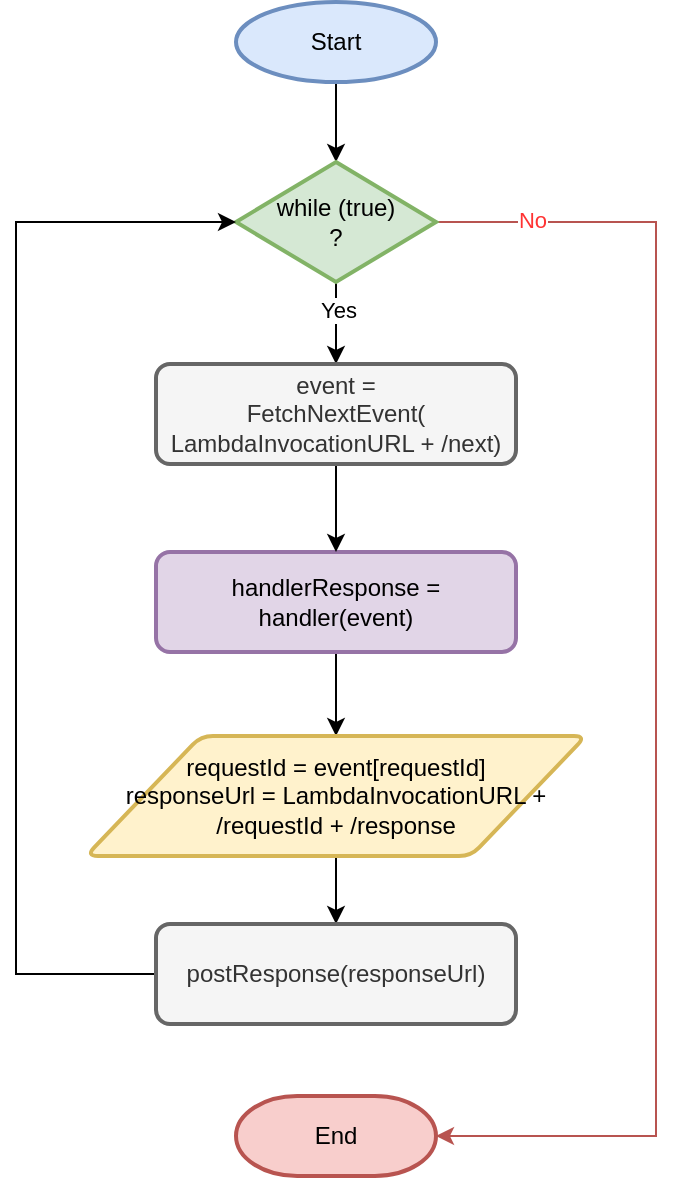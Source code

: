 <mxfile version="13.6.2" type="device"><diagram id="eFHVX1NLW2puvQZeaA2u" name="Page-1"><mxGraphModel dx="946" dy="574" grid="1" gridSize="10" guides="1" tooltips="1" connect="1" arrows="1" fold="1" page="1" pageScale="1" pageWidth="850" pageHeight="1100" math="0" shadow="0"><root><mxCell id="0"/><mxCell id="1" parent="0"/><mxCell id="Xf9o3LT4HuwLa8rvuxVB-24" style="edgeStyle=orthogonalEdgeStyle;rounded=0;orthogonalLoop=1;jettySize=auto;html=1;exitX=0.5;exitY=1;exitDx=0;exitDy=0;exitPerimeter=0;entryX=0.5;entryY=0;entryDx=0;entryDy=0;entryPerimeter=0;" edge="1" parent="1" source="Xf9o3LT4HuwLa8rvuxVB-1" target="Xf9o3LT4HuwLa8rvuxVB-3"><mxGeometry relative="1" as="geometry"/></mxCell><mxCell id="Xf9o3LT4HuwLa8rvuxVB-1" value="Start" style="strokeWidth=2;html=1;shape=mxgraph.flowchart.start_1;whiteSpace=wrap;fillColor=#dae8fc;strokeColor=#6c8ebf;" vertex="1" parent="1"><mxGeometry x="290" y="40" width="100" height="40" as="geometry"/></mxCell><mxCell id="Xf9o3LT4HuwLa8rvuxVB-13" style="edgeStyle=orthogonalEdgeStyle;rounded=0;orthogonalLoop=1;jettySize=auto;html=1;exitX=0.5;exitY=1;exitDx=0;exitDy=0;exitPerimeter=0;entryX=0.5;entryY=0;entryDx=0;entryDy=0;" edge="1" parent="1" source="Xf9o3LT4HuwLa8rvuxVB-3" target="Xf9o3LT4HuwLa8rvuxVB-11"><mxGeometry relative="1" as="geometry"/></mxCell><mxCell id="Xf9o3LT4HuwLa8rvuxVB-16" value="Yes" style="edgeLabel;html=1;align=center;verticalAlign=middle;resizable=0;points=[];" vertex="1" connectable="0" parent="Xf9o3LT4HuwLa8rvuxVB-13"><mxGeometry x="-0.351" y="1" relative="1" as="geometry"><mxPoint as="offset"/></mxGeometry></mxCell><mxCell id="Xf9o3LT4HuwLa8rvuxVB-23" style="edgeStyle=orthogonalEdgeStyle;rounded=0;orthogonalLoop=1;jettySize=auto;html=1;exitX=1;exitY=0.5;exitDx=0;exitDy=0;exitPerimeter=0;entryX=1;entryY=0.5;entryDx=0;entryDy=0;entryPerimeter=0;fillColor=#f8cecc;strokeColor=#b85450;" edge="1" parent="1" source="Xf9o3LT4HuwLa8rvuxVB-3" target="Xf9o3LT4HuwLa8rvuxVB-4"><mxGeometry relative="1" as="geometry"><Array as="points"><mxPoint x="500" y="150"/><mxPoint x="500" y="607"/></Array></mxGeometry></mxCell><mxCell id="Xf9o3LT4HuwLa8rvuxVB-25" value="&lt;font color=&quot;#ff3333&quot;&gt;No&lt;/font&gt;" style="edgeLabel;html=1;align=center;verticalAlign=middle;resizable=0;points=[];" vertex="1" connectable="0" parent="Xf9o3LT4HuwLa8rvuxVB-23"><mxGeometry x="-0.858" y="1" relative="1" as="geometry"><mxPoint as="offset"/></mxGeometry></mxCell><mxCell id="Xf9o3LT4HuwLa8rvuxVB-3" value="while (true)&lt;br&gt;?" style="strokeWidth=2;html=1;shape=mxgraph.flowchart.decision;whiteSpace=wrap;fillColor=#d5e8d4;strokeColor=#82b366;" vertex="1" parent="1"><mxGeometry x="290" y="120" width="100" height="60" as="geometry"/></mxCell><mxCell id="Xf9o3LT4HuwLa8rvuxVB-4" value="End" style="strokeWidth=2;html=1;shape=mxgraph.flowchart.terminator;whiteSpace=wrap;fillColor=#f8cecc;strokeColor=#b85450;" vertex="1" parent="1"><mxGeometry x="290" y="587" width="100" height="40" as="geometry"/></mxCell><mxCell id="Xf9o3LT4HuwLa8rvuxVB-20" style="edgeStyle=orthogonalEdgeStyle;rounded=0;orthogonalLoop=1;jettySize=auto;html=1;exitX=0.5;exitY=1;exitDx=0;exitDy=0;entryX=0.5;entryY=0;entryDx=0;entryDy=0;" edge="1" parent="1" source="Xf9o3LT4HuwLa8rvuxVB-9" target="Xf9o3LT4HuwLa8rvuxVB-19"><mxGeometry relative="1" as="geometry"/></mxCell><mxCell id="Xf9o3LT4HuwLa8rvuxVB-9" value="handlerResponse = handler(event)" style="rounded=1;whiteSpace=wrap;html=1;absoluteArcSize=1;arcSize=14;strokeWidth=2;fillColor=#e1d5e7;strokeColor=#9673a6;" vertex="1" parent="1"><mxGeometry x="250" y="315" width="180" height="50" as="geometry"/></mxCell><mxCell id="Xf9o3LT4HuwLa8rvuxVB-14" style="edgeStyle=orthogonalEdgeStyle;rounded=0;orthogonalLoop=1;jettySize=auto;html=1;exitX=0.5;exitY=1;exitDx=0;exitDy=0;entryX=0.5;entryY=0;entryDx=0;entryDy=0;" edge="1" parent="1" source="Xf9o3LT4HuwLa8rvuxVB-11" target="Xf9o3LT4HuwLa8rvuxVB-9"><mxGeometry relative="1" as="geometry"/></mxCell><mxCell id="Xf9o3LT4HuwLa8rvuxVB-11" value="event = &lt;br&gt;FetchNextEvent( LambdaInvocationURL + /next)" style="rounded=1;whiteSpace=wrap;html=1;absoluteArcSize=1;arcSize=14;strokeWidth=2;fillColor=#f5f5f5;strokeColor=#666666;fontColor=#333333;" vertex="1" parent="1"><mxGeometry x="250" y="221" width="180" height="50" as="geometry"/></mxCell><mxCell id="Xf9o3LT4HuwLa8rvuxVB-22" style="edgeStyle=orthogonalEdgeStyle;rounded=0;orthogonalLoop=1;jettySize=auto;html=1;exitX=0.5;exitY=1;exitDx=0;exitDy=0;entryX=0.5;entryY=0;entryDx=0;entryDy=0;" edge="1" parent="1" source="Xf9o3LT4HuwLa8rvuxVB-19" target="Xf9o3LT4HuwLa8rvuxVB-21"><mxGeometry relative="1" as="geometry"/></mxCell><mxCell id="Xf9o3LT4HuwLa8rvuxVB-19" value="requestId = event[requestId]&lt;br&gt;responseUrl = LambdaInvocationURL + /requestId + /response" style="shape=parallelogram;html=1;strokeWidth=2;perimeter=parallelogramPerimeter;whiteSpace=wrap;rounded=1;arcSize=12;size=0.23;fillColor=#fff2cc;strokeColor=#d6b656;" vertex="1" parent="1"><mxGeometry x="215" y="407" width="250" height="60" as="geometry"/></mxCell><mxCell id="Xf9o3LT4HuwLa8rvuxVB-26" style="edgeStyle=orthogonalEdgeStyle;rounded=0;orthogonalLoop=1;jettySize=auto;html=1;" edge="1" parent="1" source="Xf9o3LT4HuwLa8rvuxVB-21" target="Xf9o3LT4HuwLa8rvuxVB-3"><mxGeometry relative="1" as="geometry"><Array as="points"><mxPoint x="180" y="526"/><mxPoint x="180" y="150"/></Array></mxGeometry></mxCell><mxCell id="Xf9o3LT4HuwLa8rvuxVB-21" value="postResponse(responseUrl)" style="rounded=1;whiteSpace=wrap;html=1;absoluteArcSize=1;arcSize=14;strokeWidth=2;fillColor=#f5f5f5;strokeColor=#666666;fontColor=#333333;" vertex="1" parent="1"><mxGeometry x="250" y="501" width="180" height="50" as="geometry"/></mxCell></root></mxGraphModel></diagram></mxfile>